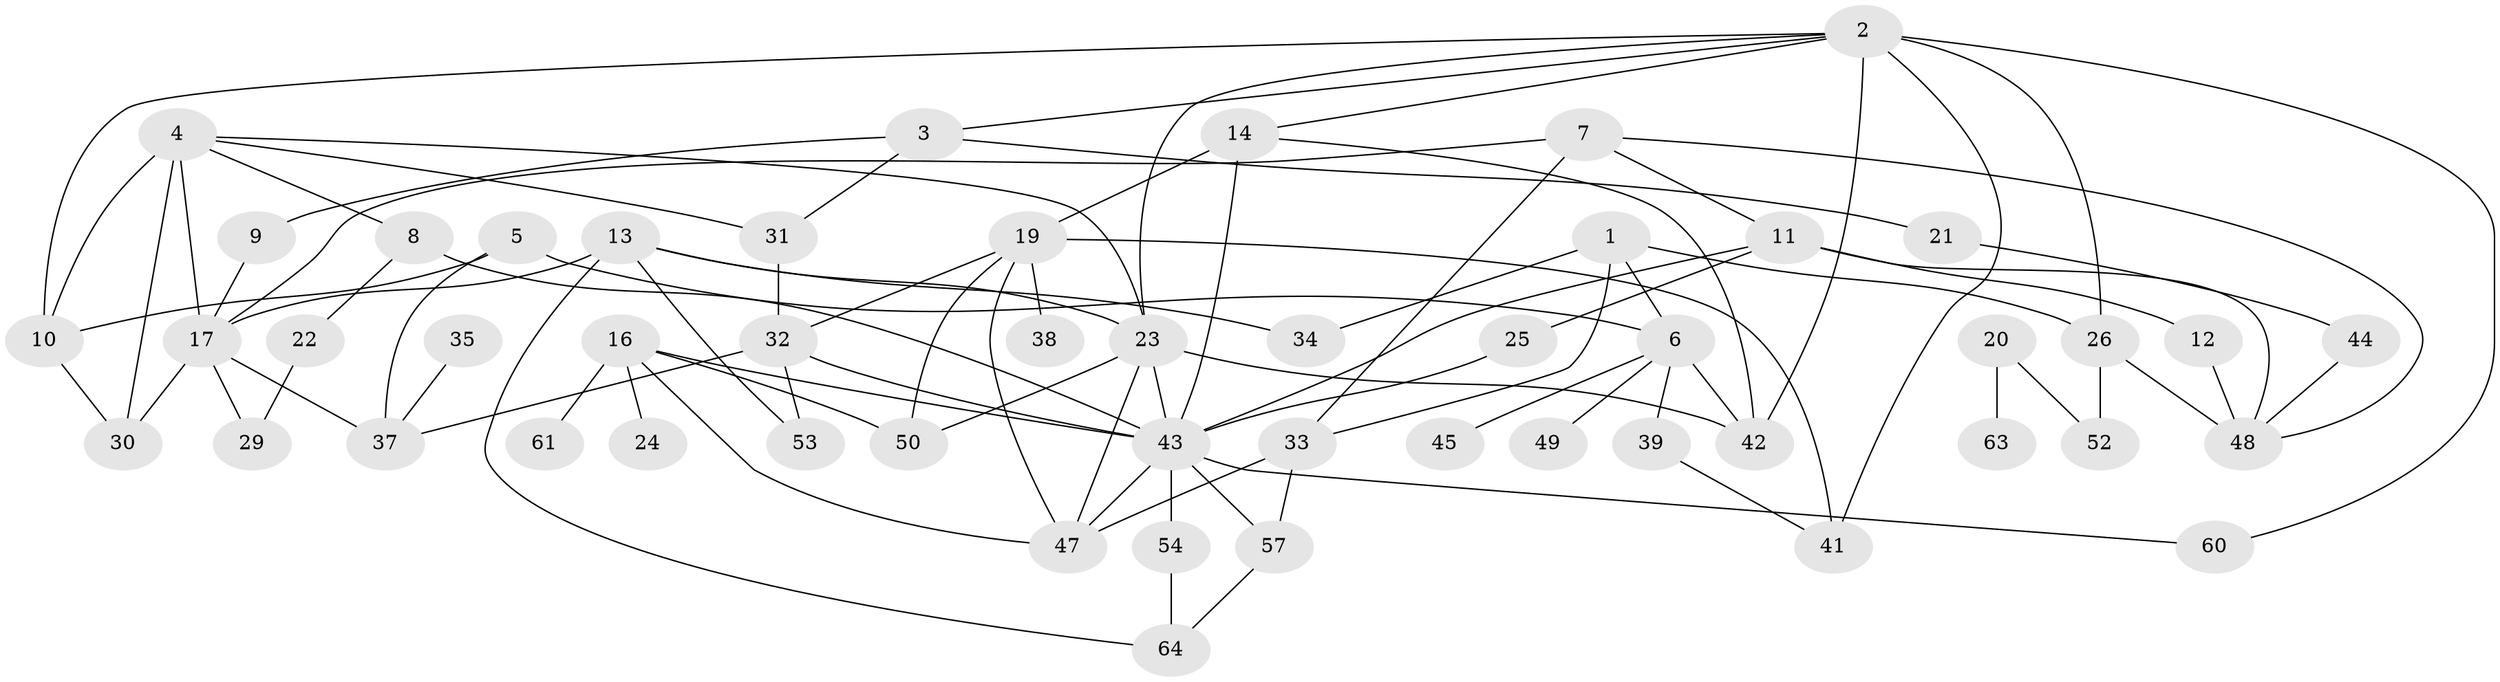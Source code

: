 // original degree distribution, {2: 0.25190839694656486, 1: 0.17557251908396945, 3: 0.2366412213740458, 4: 0.10687022900763359, 0: 0.11450381679389313, 6: 0.015267175572519083, 5: 0.0916030534351145, 8: 0.007633587786259542}
// Generated by graph-tools (version 1.1) at 2025/47/03/04/25 22:47:57]
// undirected, 51 vertices, 88 edges
graph export_dot {
  node [color=gray90,style=filled];
  1;
  2;
  3;
  4;
  5;
  6;
  7;
  8;
  9;
  10;
  11;
  12;
  13;
  14;
  16;
  17;
  19;
  20;
  21;
  22;
  23;
  24;
  25;
  26;
  29;
  30;
  31;
  32;
  33;
  34;
  35;
  37;
  38;
  39;
  41;
  42;
  43;
  44;
  45;
  47;
  48;
  49;
  50;
  52;
  53;
  54;
  57;
  60;
  61;
  63;
  64;
  1 -- 6 [weight=1.0];
  1 -- 26 [weight=1.0];
  1 -- 33 [weight=1.0];
  1 -- 34 [weight=1.0];
  2 -- 3 [weight=1.0];
  2 -- 10 [weight=1.0];
  2 -- 14 [weight=1.0];
  2 -- 23 [weight=1.0];
  2 -- 26 [weight=1.0];
  2 -- 41 [weight=1.0];
  2 -- 42 [weight=2.0];
  2 -- 60 [weight=1.0];
  3 -- 9 [weight=1.0];
  3 -- 21 [weight=1.0];
  3 -- 31 [weight=1.0];
  4 -- 8 [weight=1.0];
  4 -- 10 [weight=1.0];
  4 -- 17 [weight=1.0];
  4 -- 23 [weight=1.0];
  4 -- 30 [weight=2.0];
  4 -- 31 [weight=1.0];
  5 -- 6 [weight=1.0];
  5 -- 10 [weight=2.0];
  5 -- 37 [weight=1.0];
  6 -- 39 [weight=1.0];
  6 -- 42 [weight=1.0];
  6 -- 45 [weight=1.0];
  6 -- 49 [weight=1.0];
  7 -- 11 [weight=1.0];
  7 -- 17 [weight=1.0];
  7 -- 33 [weight=1.0];
  7 -- 48 [weight=1.0];
  8 -- 22 [weight=1.0];
  8 -- 43 [weight=1.0];
  9 -- 17 [weight=1.0];
  10 -- 30 [weight=1.0];
  11 -- 12 [weight=2.0];
  11 -- 25 [weight=1.0];
  11 -- 43 [weight=1.0];
  11 -- 48 [weight=1.0];
  12 -- 48 [weight=2.0];
  13 -- 17 [weight=3.0];
  13 -- 23 [weight=1.0];
  13 -- 34 [weight=1.0];
  13 -- 53 [weight=1.0];
  13 -- 64 [weight=1.0];
  14 -- 19 [weight=2.0];
  14 -- 42 [weight=1.0];
  14 -- 43 [weight=1.0];
  16 -- 24 [weight=2.0];
  16 -- 43 [weight=1.0];
  16 -- 47 [weight=1.0];
  16 -- 50 [weight=1.0];
  16 -- 61 [weight=1.0];
  17 -- 29 [weight=1.0];
  17 -- 30 [weight=1.0];
  17 -- 37 [weight=1.0];
  19 -- 32 [weight=1.0];
  19 -- 38 [weight=1.0];
  19 -- 41 [weight=1.0];
  19 -- 47 [weight=1.0];
  19 -- 50 [weight=1.0];
  20 -- 52 [weight=1.0];
  20 -- 63 [weight=1.0];
  21 -- 44 [weight=1.0];
  22 -- 29 [weight=1.0];
  23 -- 42 [weight=1.0];
  23 -- 43 [weight=1.0];
  23 -- 47 [weight=1.0];
  23 -- 50 [weight=1.0];
  25 -- 43 [weight=1.0];
  26 -- 48 [weight=1.0];
  26 -- 52 [weight=1.0];
  31 -- 32 [weight=2.0];
  32 -- 37 [weight=1.0];
  32 -- 43 [weight=1.0];
  32 -- 53 [weight=1.0];
  33 -- 47 [weight=1.0];
  33 -- 57 [weight=1.0];
  35 -- 37 [weight=1.0];
  39 -- 41 [weight=1.0];
  43 -- 47 [weight=1.0];
  43 -- 54 [weight=1.0];
  43 -- 57 [weight=1.0];
  43 -- 60 [weight=1.0];
  44 -- 48 [weight=1.0];
  54 -- 64 [weight=1.0];
  57 -- 64 [weight=1.0];
}
